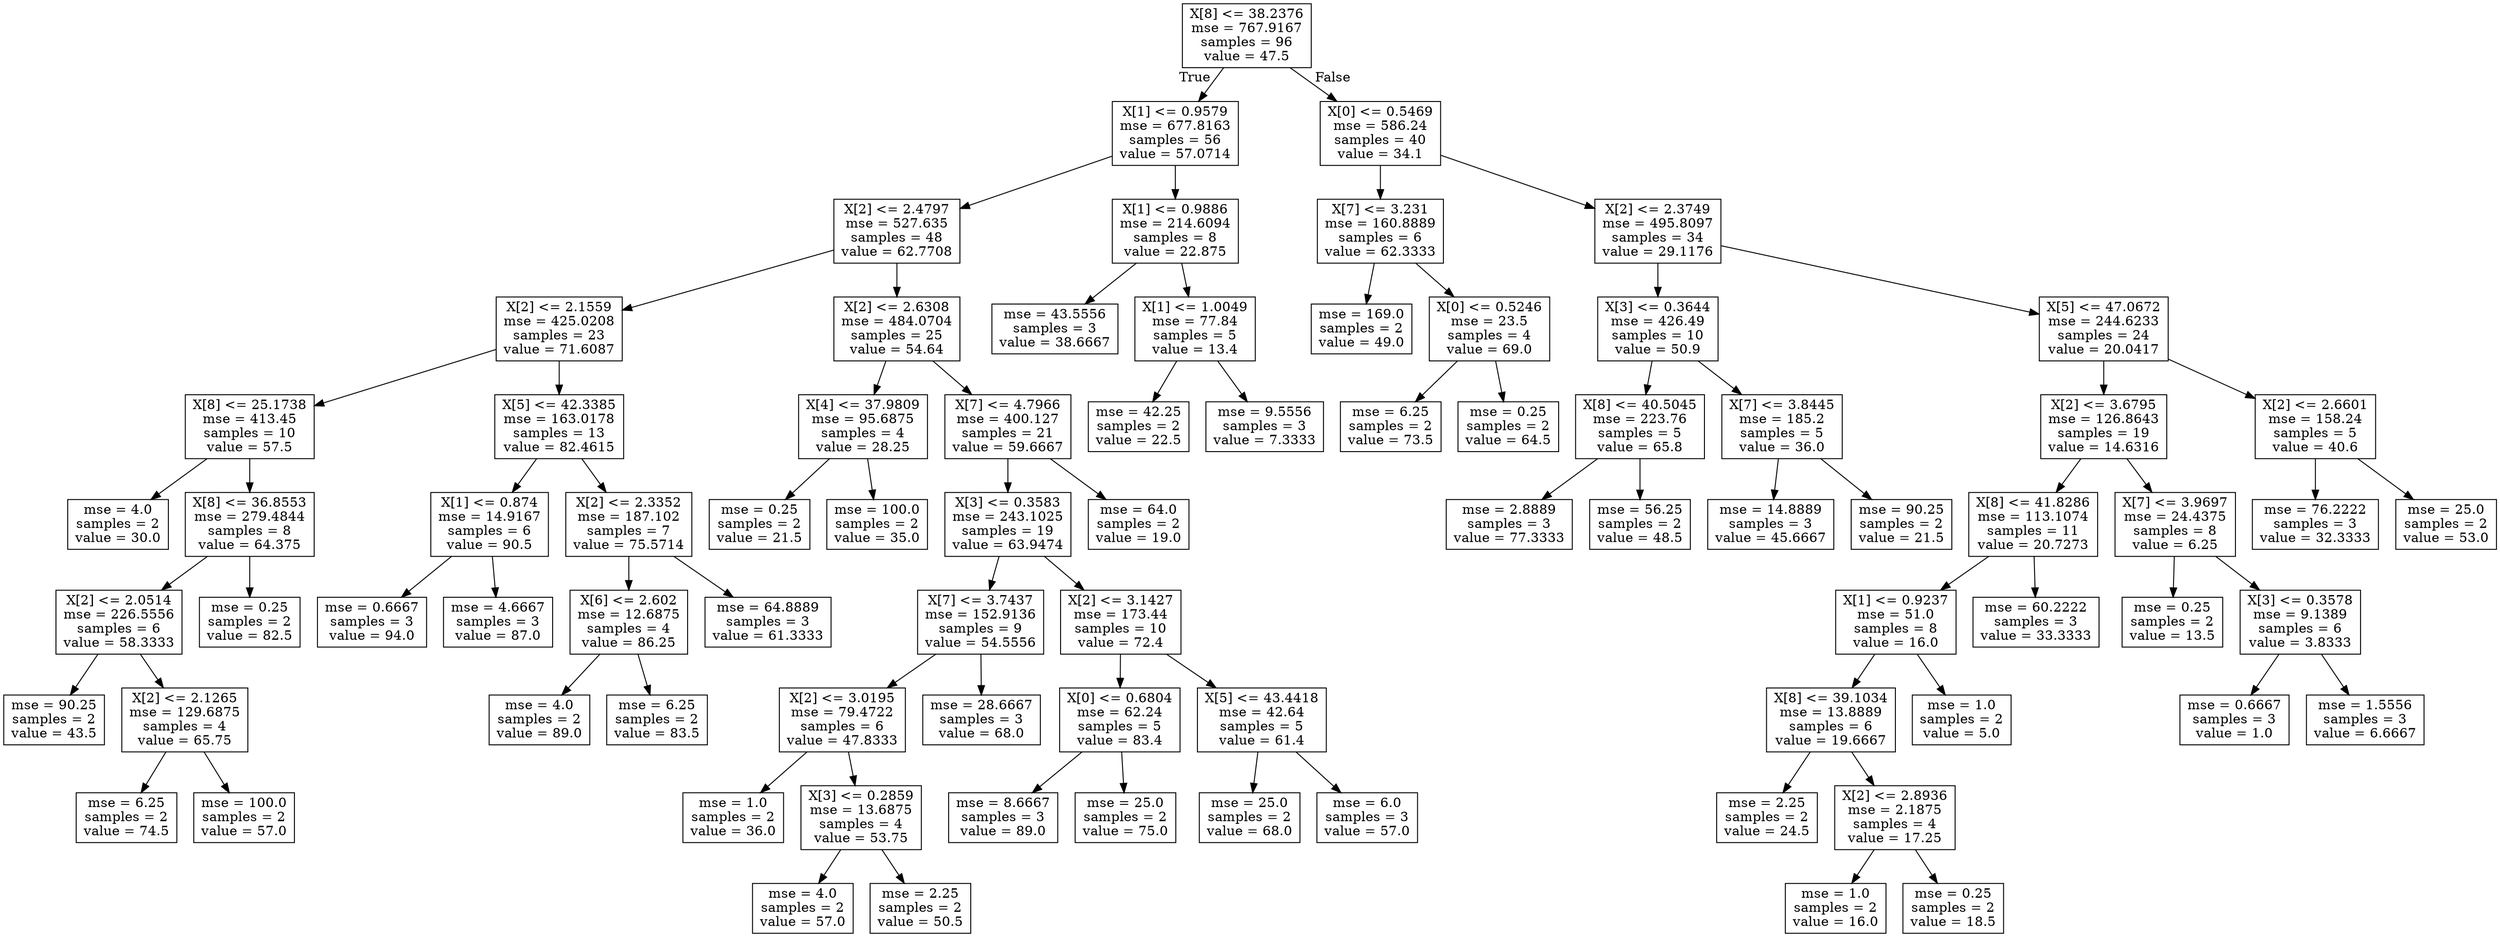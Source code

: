 digraph Tree {
node [shape=box] ;
0 [label="X[8] <= 38.2376\nmse = 767.9167\nsamples = 96\nvalue = 47.5"] ;
1 [label="X[1] <= 0.9579\nmse = 677.8163\nsamples = 56\nvalue = 57.0714"] ;
0 -> 1 [labeldistance=2.5, labelangle=45, headlabel="True"] ;
2 [label="X[2] <= 2.4797\nmse = 527.635\nsamples = 48\nvalue = 62.7708"] ;
1 -> 2 ;
3 [label="X[2] <= 2.1559\nmse = 425.0208\nsamples = 23\nvalue = 71.6087"] ;
2 -> 3 ;
4 [label="X[8] <= 25.1738\nmse = 413.45\nsamples = 10\nvalue = 57.5"] ;
3 -> 4 ;
5 [label="mse = 4.0\nsamples = 2\nvalue = 30.0"] ;
4 -> 5 ;
6 [label="X[8] <= 36.8553\nmse = 279.4844\nsamples = 8\nvalue = 64.375"] ;
4 -> 6 ;
7 [label="X[2] <= 2.0514\nmse = 226.5556\nsamples = 6\nvalue = 58.3333"] ;
6 -> 7 ;
8 [label="mse = 90.25\nsamples = 2\nvalue = 43.5"] ;
7 -> 8 ;
9 [label="X[2] <= 2.1265\nmse = 129.6875\nsamples = 4\nvalue = 65.75"] ;
7 -> 9 ;
10 [label="mse = 6.25\nsamples = 2\nvalue = 74.5"] ;
9 -> 10 ;
11 [label="mse = 100.0\nsamples = 2\nvalue = 57.0"] ;
9 -> 11 ;
12 [label="mse = 0.25\nsamples = 2\nvalue = 82.5"] ;
6 -> 12 ;
13 [label="X[5] <= 42.3385\nmse = 163.0178\nsamples = 13\nvalue = 82.4615"] ;
3 -> 13 ;
14 [label="X[1] <= 0.874\nmse = 14.9167\nsamples = 6\nvalue = 90.5"] ;
13 -> 14 ;
15 [label="mse = 0.6667\nsamples = 3\nvalue = 94.0"] ;
14 -> 15 ;
16 [label="mse = 4.6667\nsamples = 3\nvalue = 87.0"] ;
14 -> 16 ;
17 [label="X[2] <= 2.3352\nmse = 187.102\nsamples = 7\nvalue = 75.5714"] ;
13 -> 17 ;
18 [label="X[6] <= 2.602\nmse = 12.6875\nsamples = 4\nvalue = 86.25"] ;
17 -> 18 ;
19 [label="mse = 4.0\nsamples = 2\nvalue = 89.0"] ;
18 -> 19 ;
20 [label="mse = 6.25\nsamples = 2\nvalue = 83.5"] ;
18 -> 20 ;
21 [label="mse = 64.8889\nsamples = 3\nvalue = 61.3333"] ;
17 -> 21 ;
22 [label="X[2] <= 2.6308\nmse = 484.0704\nsamples = 25\nvalue = 54.64"] ;
2 -> 22 ;
23 [label="X[4] <= 37.9809\nmse = 95.6875\nsamples = 4\nvalue = 28.25"] ;
22 -> 23 ;
24 [label="mse = 0.25\nsamples = 2\nvalue = 21.5"] ;
23 -> 24 ;
25 [label="mse = 100.0\nsamples = 2\nvalue = 35.0"] ;
23 -> 25 ;
26 [label="X[7] <= 4.7966\nmse = 400.127\nsamples = 21\nvalue = 59.6667"] ;
22 -> 26 ;
27 [label="X[3] <= 0.3583\nmse = 243.1025\nsamples = 19\nvalue = 63.9474"] ;
26 -> 27 ;
28 [label="X[7] <= 3.7437\nmse = 152.9136\nsamples = 9\nvalue = 54.5556"] ;
27 -> 28 ;
29 [label="X[2] <= 3.0195\nmse = 79.4722\nsamples = 6\nvalue = 47.8333"] ;
28 -> 29 ;
30 [label="mse = 1.0\nsamples = 2\nvalue = 36.0"] ;
29 -> 30 ;
31 [label="X[3] <= 0.2859\nmse = 13.6875\nsamples = 4\nvalue = 53.75"] ;
29 -> 31 ;
32 [label="mse = 4.0\nsamples = 2\nvalue = 57.0"] ;
31 -> 32 ;
33 [label="mse = 2.25\nsamples = 2\nvalue = 50.5"] ;
31 -> 33 ;
34 [label="mse = 28.6667\nsamples = 3\nvalue = 68.0"] ;
28 -> 34 ;
35 [label="X[2] <= 3.1427\nmse = 173.44\nsamples = 10\nvalue = 72.4"] ;
27 -> 35 ;
36 [label="X[0] <= 0.6804\nmse = 62.24\nsamples = 5\nvalue = 83.4"] ;
35 -> 36 ;
37 [label="mse = 8.6667\nsamples = 3\nvalue = 89.0"] ;
36 -> 37 ;
38 [label="mse = 25.0\nsamples = 2\nvalue = 75.0"] ;
36 -> 38 ;
39 [label="X[5] <= 43.4418\nmse = 42.64\nsamples = 5\nvalue = 61.4"] ;
35 -> 39 ;
40 [label="mse = 25.0\nsamples = 2\nvalue = 68.0"] ;
39 -> 40 ;
41 [label="mse = 6.0\nsamples = 3\nvalue = 57.0"] ;
39 -> 41 ;
42 [label="mse = 64.0\nsamples = 2\nvalue = 19.0"] ;
26 -> 42 ;
43 [label="X[1] <= 0.9886\nmse = 214.6094\nsamples = 8\nvalue = 22.875"] ;
1 -> 43 ;
44 [label="mse = 43.5556\nsamples = 3\nvalue = 38.6667"] ;
43 -> 44 ;
45 [label="X[1] <= 1.0049\nmse = 77.84\nsamples = 5\nvalue = 13.4"] ;
43 -> 45 ;
46 [label="mse = 42.25\nsamples = 2\nvalue = 22.5"] ;
45 -> 46 ;
47 [label="mse = 9.5556\nsamples = 3\nvalue = 7.3333"] ;
45 -> 47 ;
48 [label="X[0] <= 0.5469\nmse = 586.24\nsamples = 40\nvalue = 34.1"] ;
0 -> 48 [labeldistance=2.5, labelangle=-45, headlabel="False"] ;
49 [label="X[7] <= 3.231\nmse = 160.8889\nsamples = 6\nvalue = 62.3333"] ;
48 -> 49 ;
50 [label="mse = 169.0\nsamples = 2\nvalue = 49.0"] ;
49 -> 50 ;
51 [label="X[0] <= 0.5246\nmse = 23.5\nsamples = 4\nvalue = 69.0"] ;
49 -> 51 ;
52 [label="mse = 6.25\nsamples = 2\nvalue = 73.5"] ;
51 -> 52 ;
53 [label="mse = 0.25\nsamples = 2\nvalue = 64.5"] ;
51 -> 53 ;
54 [label="X[2] <= 2.3749\nmse = 495.8097\nsamples = 34\nvalue = 29.1176"] ;
48 -> 54 ;
55 [label="X[3] <= 0.3644\nmse = 426.49\nsamples = 10\nvalue = 50.9"] ;
54 -> 55 ;
56 [label="X[8] <= 40.5045\nmse = 223.76\nsamples = 5\nvalue = 65.8"] ;
55 -> 56 ;
57 [label="mse = 2.8889\nsamples = 3\nvalue = 77.3333"] ;
56 -> 57 ;
58 [label="mse = 56.25\nsamples = 2\nvalue = 48.5"] ;
56 -> 58 ;
59 [label="X[7] <= 3.8445\nmse = 185.2\nsamples = 5\nvalue = 36.0"] ;
55 -> 59 ;
60 [label="mse = 14.8889\nsamples = 3\nvalue = 45.6667"] ;
59 -> 60 ;
61 [label="mse = 90.25\nsamples = 2\nvalue = 21.5"] ;
59 -> 61 ;
62 [label="X[5] <= 47.0672\nmse = 244.6233\nsamples = 24\nvalue = 20.0417"] ;
54 -> 62 ;
63 [label="X[2] <= 3.6795\nmse = 126.8643\nsamples = 19\nvalue = 14.6316"] ;
62 -> 63 ;
64 [label="X[8] <= 41.8286\nmse = 113.1074\nsamples = 11\nvalue = 20.7273"] ;
63 -> 64 ;
65 [label="X[1] <= 0.9237\nmse = 51.0\nsamples = 8\nvalue = 16.0"] ;
64 -> 65 ;
66 [label="X[8] <= 39.1034\nmse = 13.8889\nsamples = 6\nvalue = 19.6667"] ;
65 -> 66 ;
67 [label="mse = 2.25\nsamples = 2\nvalue = 24.5"] ;
66 -> 67 ;
68 [label="X[2] <= 2.8936\nmse = 2.1875\nsamples = 4\nvalue = 17.25"] ;
66 -> 68 ;
69 [label="mse = 1.0\nsamples = 2\nvalue = 16.0"] ;
68 -> 69 ;
70 [label="mse = 0.25\nsamples = 2\nvalue = 18.5"] ;
68 -> 70 ;
71 [label="mse = 1.0\nsamples = 2\nvalue = 5.0"] ;
65 -> 71 ;
72 [label="mse = 60.2222\nsamples = 3\nvalue = 33.3333"] ;
64 -> 72 ;
73 [label="X[7] <= 3.9697\nmse = 24.4375\nsamples = 8\nvalue = 6.25"] ;
63 -> 73 ;
74 [label="mse = 0.25\nsamples = 2\nvalue = 13.5"] ;
73 -> 74 ;
75 [label="X[3] <= 0.3578\nmse = 9.1389\nsamples = 6\nvalue = 3.8333"] ;
73 -> 75 ;
76 [label="mse = 0.6667\nsamples = 3\nvalue = 1.0"] ;
75 -> 76 ;
77 [label="mse = 1.5556\nsamples = 3\nvalue = 6.6667"] ;
75 -> 77 ;
78 [label="X[2] <= 2.6601\nmse = 158.24\nsamples = 5\nvalue = 40.6"] ;
62 -> 78 ;
79 [label="mse = 76.2222\nsamples = 3\nvalue = 32.3333"] ;
78 -> 79 ;
80 [label="mse = 25.0\nsamples = 2\nvalue = 53.0"] ;
78 -> 80 ;
}